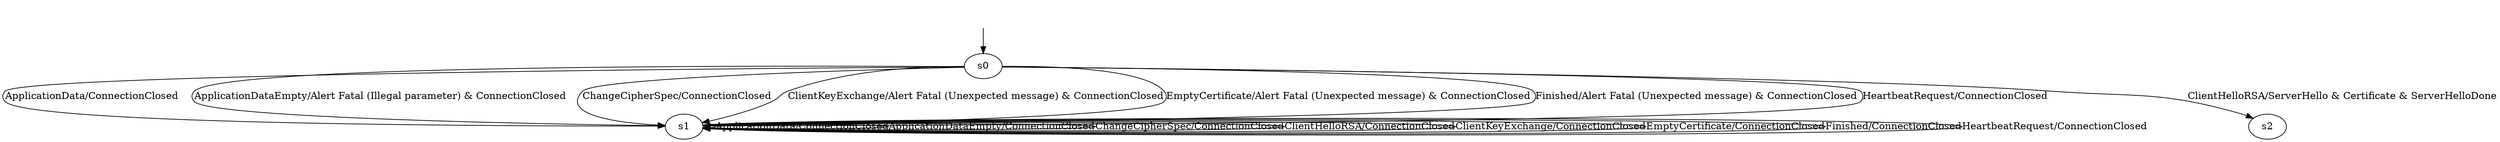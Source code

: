 digraph h1 {
s0 [label="s0"];
s1 [label="s1"];
s0 -> s1 [label="ApplicationData/ConnectionClosed"];
s0 -> s1 [label="ApplicationDataEmpty/Alert Fatal (Illegal parameter) & ConnectionClosed"];
s0 -> s1 [label="ChangeCipherSpec/ConnectionClosed"];
s0 -> s2 [label="ClientHelloRSA/ServerHello & Certificate & ServerHelloDone"];
s0 -> s1 [label="ClientKeyExchange/Alert Fatal (Unexpected message) & ConnectionClosed"];
s0 -> s1 [label="EmptyCertificate/Alert Fatal (Unexpected message) & ConnectionClosed"];
s0 -> s1 [label="Finished/Alert Fatal (Unexpected message) & ConnectionClosed"];
s0 -> s1 [label="HeartbeatRequest/ConnectionClosed"];
s1 -> s1 [label="ApplicationData/ConnectionClosed"];
s1 -> s1 [label="ApplicationDataEmpty/ConnectionClosed"];
s1 -> s1 [label="ChangeCipherSpec/ConnectionClosed"];
s1 -> s1 [label="ClientHelloRSA/ConnectionClosed"];
s1 -> s1 [label="ClientKeyExchange/ConnectionClosed"];
s1 -> s1 [label="EmptyCertificate/ConnectionClosed"];
s1 -> s1 [label="Finished/ConnectionClosed"];
s1 -> s1 [label="HeartbeatRequest/ConnectionClosed"];
__start0 [shape=none, label=""];
__start0 -> s0 [label=""];
}
